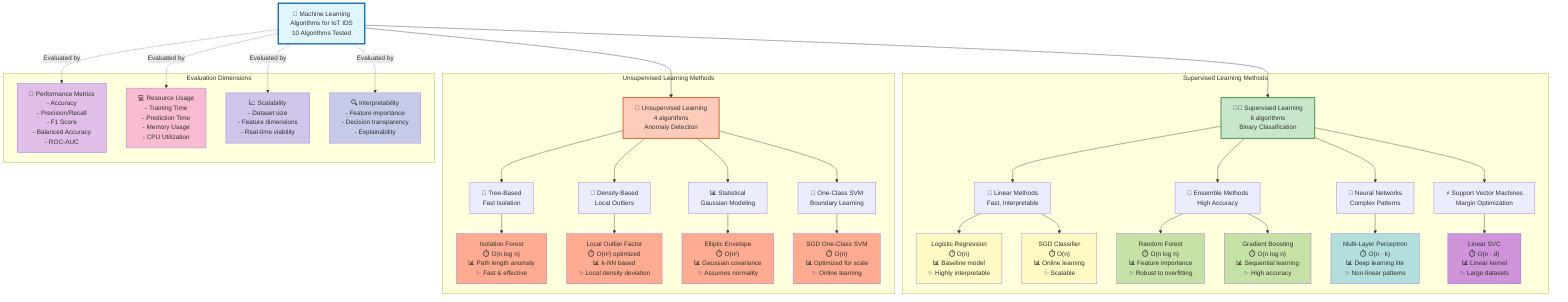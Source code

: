 %% ========================================
%% Diagrama 4: Taxonomia e Comparação de Algoritmos
%% Formato: Mermaid (Mind Map / Hierarchical)
%% Mostra classificação e características dos algoritmos testados
%% ========================================

graph TD
    ROOT["🤖 Machine Learning<br/>Algorithms for IoT IDS<br/>10 Algorithms Tested"]
    
    %% Divisão Principal
    ROOT --> SUPERVISED["👨‍🏫 Supervised Learning<br/>6 algorithms<br/>Binary Classification"]
    ROOT --> UNSUPERVISED["🚨 Unsupervised Learning<br/>4 algorithms<br/>Anomaly Detection"]
    
    %% Supervised Branch
    subgraph "Supervised Learning Methods"
        direction TB
        
        SUPERVISED --> LINEAR_METHODS["📏 Linear Methods<br/>Fast, Interpretable"]
        SUPERVISED --> ENSEMBLE["🌳 Ensemble Methods<br/>High Accuracy"]
        SUPERVISED --> NEURAL["🧠 Neural Networks<br/>Complex Patterns"]
        SUPERVISED --> SVM_SUPERVISED["⚡ Support Vector Machines<br/>Margin Optimization"]
        
        LINEAR_METHODS --> LR["Logistic Regression<br/>⏱️ O(n)<br/>📊 Baseline model<br/>✨ Highly interpretable"]
        LINEAR_METHODS --> SGD["SGD Classifier<br/>⏱️ O(n)<br/>📊 Online learning<br/>✨ Scalable"]
        
        ENSEMBLE --> RF["Random Forest<br/>⏱️ O(n log n)<br/>📊 Feature importance<br/>✨ Robust to overfitting"]
        ENSEMBLE --> GB["Gradient Boosting<br/>⏱️ O(n log n)<br/>📊 Sequential learning<br/>✨ High accuracy"]
        
        NEURAL --> MLP["Multi-Layer Perceptron<br/>⏱️ O(n · k)<br/>📊 Deep learning lite<br/>✨ Non-linear patterns"]
        
        SVM_SUPERVISED --> LSVC["Linear SVC<br/>⏱️ O(n · d)<br/>📊 Linear kernel<br/>✨ Large datasets"]
    end
    
    %% Unsupervised Branch
    subgraph "Unsupervised Learning Methods"
        direction TB
        
        UNSUPERVISED --> TREE_BASED["🌲 Tree-Based<br/>Fast Isolation"]
        UNSUPERVISED --> DENSITY["📍 Density-Based<br/>Local Outliers"]
        UNSUPERVISED --> STATISTICAL["📊 Statistical<br/>Gaussian Modeling"]
        UNSUPERVISED --> SVM_UNSUP["🔵 One-Class SVM<br/>Boundary Learning"]
        
        TREE_BASED --> IF["Isolation Forest<br/>⏱️ O(n log n)<br/>📊 Path length anomaly<br/>✨ Fast & effective"]
        
        DENSITY --> LOF["Local Outlier Factor<br/>⏱️ O(n²) optimized<br/>📊 k-NN based<br/>✨ Local density deviation"]
        
        STATISTICAL --> EE["Elliptic Envelope<br/>⏱️ O(n²)<br/>📊 Gaussian covariance<br/>✨ Assumes normality"]
        
        SVM_UNSUP --> SGDOCS["SGD One-Class SVM<br/>⏱️ O(n)<br/>📊 Optimized for scale<br/>✨ Online learning"]
    end
    
    %% Comparison Dimensions
    subgraph "Evaluation Dimensions"
        direction LR
        
        METRICS["📏 Performance Metrics<br/>- Accuracy<br/>- Precision/Recall<br/>- F1 Score<br/>- Balanced Accuracy<br/>- ROC-AUC"]
        
        RESOURCES["💻 Resource Usage<br/>- Training Time<br/>- Prediction Time<br/>- Memory Usage<br/>- CPU Utilization"]
        
        SCALABILITY["📈 Scalability<br/>- Dataset size<br/>- Feature dimensions<br/>- Real-time viability"]
        
        INTERPRETABILITY["🔍 Interpretability<br/>- Feature importance<br/>- Decision transparency<br/>- Explainability"]
    end
    
    ROOT -.->|Evaluated by| METRICS
    ROOT -.->|Evaluated by| RESOURCES
    ROOT -.->|Evaluated by| SCALABILITY
    ROOT -.->|Evaluated by| INTERPRETABILITY
    
    %% Styling
    style ROOT fill:#e1f5ff,stroke:#01579b,stroke-width:3px
    style SUPERVISED fill:#c8e6c9,stroke:#2e7d32,stroke-width:2px
    style UNSUPERVISED fill:#ffccbc,stroke:#d84315,stroke-width:2px
    
    style LR fill:#fff9c4
    style SGD fill:#fff9c4
    style RF fill:#c5e1a5
    style GB fill:#c5e1a5
    style MLP fill:#b2dfdb
    style LSVC fill:#ce93d8
    
    style IF fill:#ffab91
    style LOF fill:#ffab91
    style EE fill:#ffab91
    style SGDOCS fill:#ffab91
    
    style METRICS fill:#e1bee7
    style RESOURCES fill:#f8bbd0
    style SCALABILITY fill:#d1c4e9
    style INTERPRETABILITY fill:#c5cae9